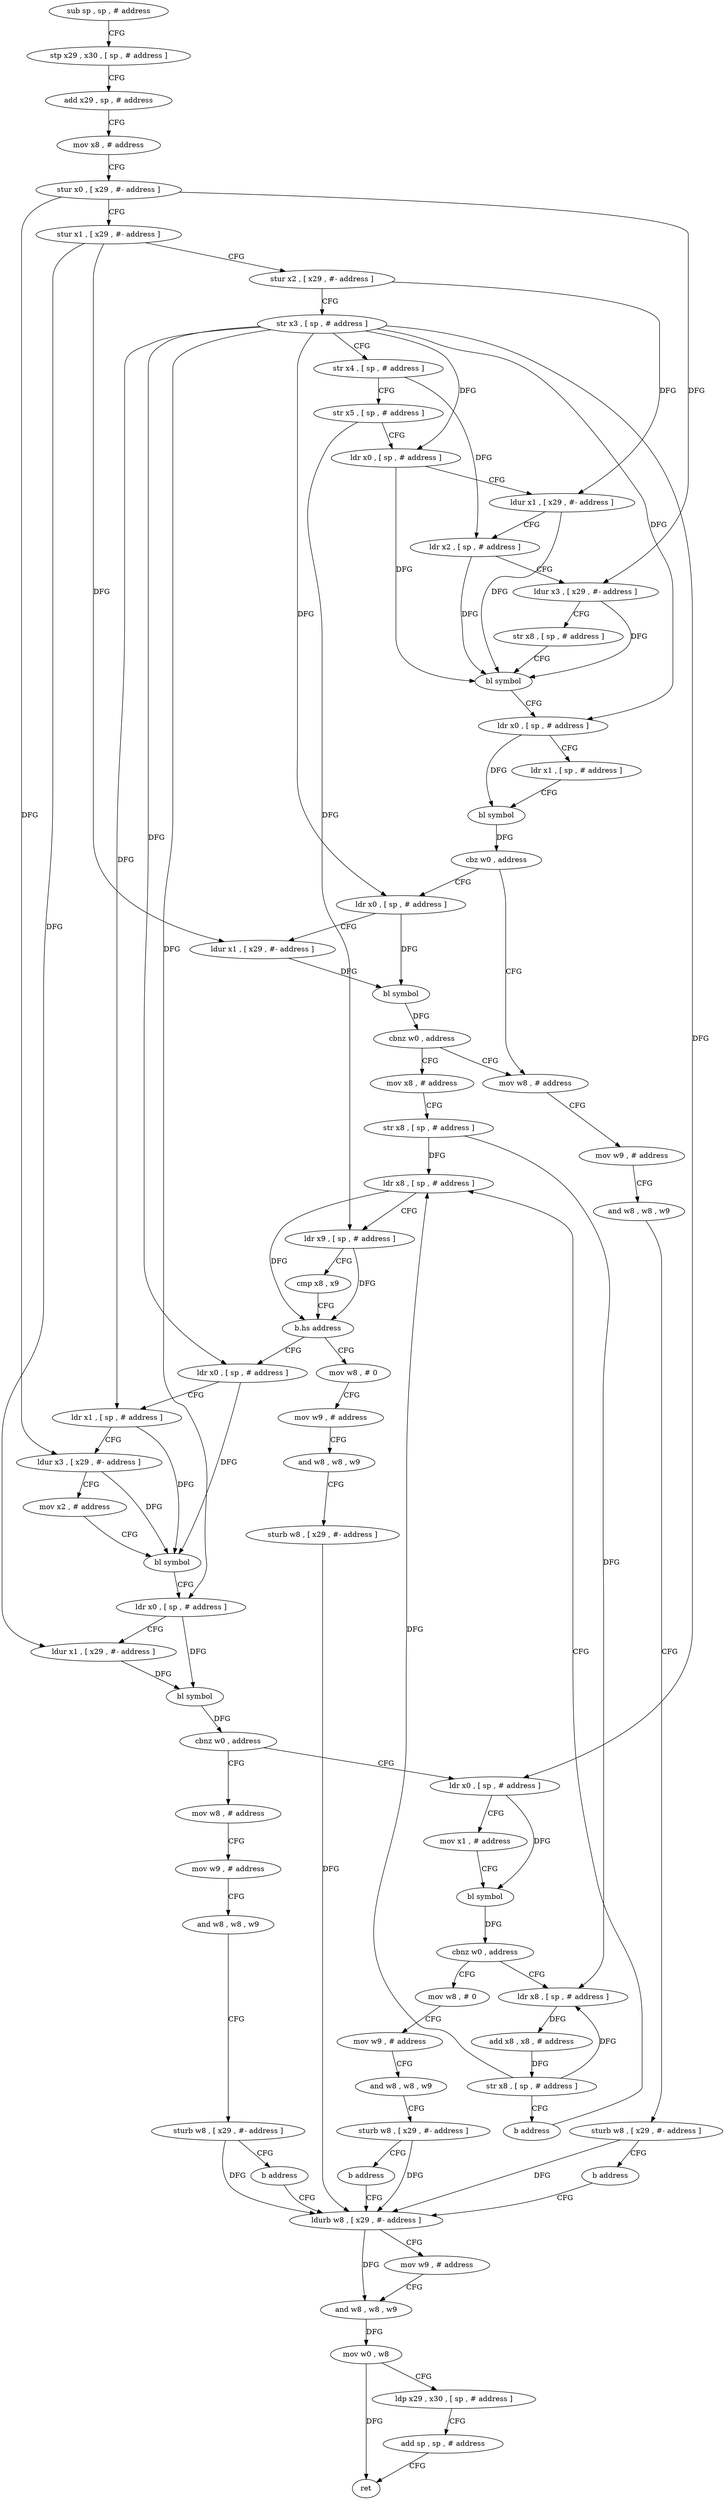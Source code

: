 digraph "func" {
"4226280" [label = "sub sp , sp , # address" ]
"4226284" [label = "stp x29 , x30 , [ sp , # address ]" ]
"4226288" [label = "add x29 , sp , # address" ]
"4226292" [label = "mov x8 , # address" ]
"4226296" [label = "stur x0 , [ x29 , #- address ]" ]
"4226300" [label = "stur x1 , [ x29 , #- address ]" ]
"4226304" [label = "stur x2 , [ x29 , #- address ]" ]
"4226308" [label = "str x3 , [ sp , # address ]" ]
"4226312" [label = "str x4 , [ sp , # address ]" ]
"4226316" [label = "str x5 , [ sp , # address ]" ]
"4226320" [label = "ldr x0 , [ sp , # address ]" ]
"4226324" [label = "ldur x1 , [ x29 , #- address ]" ]
"4226328" [label = "ldr x2 , [ sp , # address ]" ]
"4226332" [label = "ldur x3 , [ x29 , #- address ]" ]
"4226336" [label = "str x8 , [ sp , # address ]" ]
"4226340" [label = "bl symbol" ]
"4226344" [label = "ldr x0 , [ sp , # address ]" ]
"4226348" [label = "ldr x1 , [ sp , # address ]" ]
"4226352" [label = "bl symbol" ]
"4226356" [label = "cbz w0 , address" ]
"4226376" [label = "mov w8 , # address" ]
"4226360" [label = "ldr x0 , [ sp , # address ]" ]
"4226380" [label = "mov w9 , # address" ]
"4226384" [label = "and w8 , w8 , w9" ]
"4226388" [label = "sturb w8 , [ x29 , #- address ]" ]
"4226392" [label = "b address" ]
"4226544" [label = "ldurb w8 , [ x29 , #- address ]" ]
"4226364" [label = "ldur x1 , [ x29 , #- address ]" ]
"4226368" [label = "bl symbol" ]
"4226372" [label = "cbnz w0 , address" ]
"4226396" [label = "mov x8 , # address" ]
"4226548" [label = "mov w9 , # address" ]
"4226552" [label = "and w8 , w8 , w9" ]
"4226556" [label = "mov w0 , w8" ]
"4226560" [label = "ldp x29 , x30 , [ sp , # address ]" ]
"4226564" [label = "add sp , sp , # address" ]
"4226568" [label = "ret" ]
"4226400" [label = "str x8 , [ sp , # address ]" ]
"4226404" [label = "ldr x8 , [ sp , # address ]" ]
"4226528" [label = "mov w8 , # 0" ]
"4226532" [label = "mov w9 , # address" ]
"4226536" [label = "and w8 , w8 , w9" ]
"4226540" [label = "sturb w8 , [ x29 , #- address ]" ]
"4226420" [label = "ldr x0 , [ sp , # address ]" ]
"4226424" [label = "ldr x1 , [ sp , # address ]" ]
"4226428" [label = "ldur x3 , [ x29 , #- address ]" ]
"4226432" [label = "mov x2 , # address" ]
"4226436" [label = "bl symbol" ]
"4226440" [label = "ldr x0 , [ sp , # address ]" ]
"4226444" [label = "ldur x1 , [ x29 , #- address ]" ]
"4226448" [label = "bl symbol" ]
"4226452" [label = "cbnz w0 , address" ]
"4226476" [label = "ldr x0 , [ sp , # address ]" ]
"4226456" [label = "mov w8 , # address" ]
"4226480" [label = "mov x1 , # address" ]
"4226484" [label = "bl symbol" ]
"4226488" [label = "cbnz w0 , address" ]
"4226512" [label = "ldr x8 , [ sp , # address ]" ]
"4226492" [label = "mov w8 , # 0" ]
"4226460" [label = "mov w9 , # address" ]
"4226464" [label = "and w8 , w8 , w9" ]
"4226468" [label = "sturb w8 , [ x29 , #- address ]" ]
"4226472" [label = "b address" ]
"4226516" [label = "add x8 , x8 , # address" ]
"4226520" [label = "str x8 , [ sp , # address ]" ]
"4226524" [label = "b address" ]
"4226496" [label = "mov w9 , # address" ]
"4226500" [label = "and w8 , w8 , w9" ]
"4226504" [label = "sturb w8 , [ x29 , #- address ]" ]
"4226508" [label = "b address" ]
"4226408" [label = "ldr x9 , [ sp , # address ]" ]
"4226412" [label = "cmp x8 , x9" ]
"4226416" [label = "b.hs address" ]
"4226280" -> "4226284" [ label = "CFG" ]
"4226284" -> "4226288" [ label = "CFG" ]
"4226288" -> "4226292" [ label = "CFG" ]
"4226292" -> "4226296" [ label = "CFG" ]
"4226296" -> "4226300" [ label = "CFG" ]
"4226296" -> "4226332" [ label = "DFG" ]
"4226296" -> "4226428" [ label = "DFG" ]
"4226300" -> "4226304" [ label = "CFG" ]
"4226300" -> "4226364" [ label = "DFG" ]
"4226300" -> "4226444" [ label = "DFG" ]
"4226304" -> "4226308" [ label = "CFG" ]
"4226304" -> "4226324" [ label = "DFG" ]
"4226308" -> "4226312" [ label = "CFG" ]
"4226308" -> "4226320" [ label = "DFG" ]
"4226308" -> "4226344" [ label = "DFG" ]
"4226308" -> "4226360" [ label = "DFG" ]
"4226308" -> "4226420" [ label = "DFG" ]
"4226308" -> "4226424" [ label = "DFG" ]
"4226308" -> "4226440" [ label = "DFG" ]
"4226308" -> "4226476" [ label = "DFG" ]
"4226312" -> "4226316" [ label = "CFG" ]
"4226312" -> "4226328" [ label = "DFG" ]
"4226316" -> "4226320" [ label = "CFG" ]
"4226316" -> "4226408" [ label = "DFG" ]
"4226320" -> "4226324" [ label = "CFG" ]
"4226320" -> "4226340" [ label = "DFG" ]
"4226324" -> "4226328" [ label = "CFG" ]
"4226324" -> "4226340" [ label = "DFG" ]
"4226328" -> "4226332" [ label = "CFG" ]
"4226328" -> "4226340" [ label = "DFG" ]
"4226332" -> "4226336" [ label = "CFG" ]
"4226332" -> "4226340" [ label = "DFG" ]
"4226336" -> "4226340" [ label = "CFG" ]
"4226340" -> "4226344" [ label = "CFG" ]
"4226344" -> "4226348" [ label = "CFG" ]
"4226344" -> "4226352" [ label = "DFG" ]
"4226348" -> "4226352" [ label = "CFG" ]
"4226352" -> "4226356" [ label = "DFG" ]
"4226356" -> "4226376" [ label = "CFG" ]
"4226356" -> "4226360" [ label = "CFG" ]
"4226376" -> "4226380" [ label = "CFG" ]
"4226360" -> "4226364" [ label = "CFG" ]
"4226360" -> "4226368" [ label = "DFG" ]
"4226380" -> "4226384" [ label = "CFG" ]
"4226384" -> "4226388" [ label = "CFG" ]
"4226388" -> "4226392" [ label = "CFG" ]
"4226388" -> "4226544" [ label = "DFG" ]
"4226392" -> "4226544" [ label = "CFG" ]
"4226544" -> "4226548" [ label = "CFG" ]
"4226544" -> "4226552" [ label = "DFG" ]
"4226364" -> "4226368" [ label = "DFG" ]
"4226368" -> "4226372" [ label = "DFG" ]
"4226372" -> "4226396" [ label = "CFG" ]
"4226372" -> "4226376" [ label = "CFG" ]
"4226396" -> "4226400" [ label = "CFG" ]
"4226548" -> "4226552" [ label = "CFG" ]
"4226552" -> "4226556" [ label = "DFG" ]
"4226556" -> "4226560" [ label = "CFG" ]
"4226556" -> "4226568" [ label = "DFG" ]
"4226560" -> "4226564" [ label = "CFG" ]
"4226564" -> "4226568" [ label = "CFG" ]
"4226400" -> "4226404" [ label = "DFG" ]
"4226400" -> "4226512" [ label = "DFG" ]
"4226404" -> "4226408" [ label = "CFG" ]
"4226404" -> "4226416" [ label = "DFG" ]
"4226528" -> "4226532" [ label = "CFG" ]
"4226532" -> "4226536" [ label = "CFG" ]
"4226536" -> "4226540" [ label = "CFG" ]
"4226540" -> "4226544" [ label = "DFG" ]
"4226420" -> "4226424" [ label = "CFG" ]
"4226420" -> "4226436" [ label = "DFG" ]
"4226424" -> "4226428" [ label = "CFG" ]
"4226424" -> "4226436" [ label = "DFG" ]
"4226428" -> "4226432" [ label = "CFG" ]
"4226428" -> "4226436" [ label = "DFG" ]
"4226432" -> "4226436" [ label = "CFG" ]
"4226436" -> "4226440" [ label = "CFG" ]
"4226440" -> "4226444" [ label = "CFG" ]
"4226440" -> "4226448" [ label = "DFG" ]
"4226444" -> "4226448" [ label = "DFG" ]
"4226448" -> "4226452" [ label = "DFG" ]
"4226452" -> "4226476" [ label = "CFG" ]
"4226452" -> "4226456" [ label = "CFG" ]
"4226476" -> "4226480" [ label = "CFG" ]
"4226476" -> "4226484" [ label = "DFG" ]
"4226456" -> "4226460" [ label = "CFG" ]
"4226480" -> "4226484" [ label = "CFG" ]
"4226484" -> "4226488" [ label = "DFG" ]
"4226488" -> "4226512" [ label = "CFG" ]
"4226488" -> "4226492" [ label = "CFG" ]
"4226512" -> "4226516" [ label = "DFG" ]
"4226492" -> "4226496" [ label = "CFG" ]
"4226460" -> "4226464" [ label = "CFG" ]
"4226464" -> "4226468" [ label = "CFG" ]
"4226468" -> "4226472" [ label = "CFG" ]
"4226468" -> "4226544" [ label = "DFG" ]
"4226472" -> "4226544" [ label = "CFG" ]
"4226516" -> "4226520" [ label = "DFG" ]
"4226520" -> "4226524" [ label = "CFG" ]
"4226520" -> "4226404" [ label = "DFG" ]
"4226520" -> "4226512" [ label = "DFG" ]
"4226524" -> "4226404" [ label = "CFG" ]
"4226496" -> "4226500" [ label = "CFG" ]
"4226500" -> "4226504" [ label = "CFG" ]
"4226504" -> "4226508" [ label = "CFG" ]
"4226504" -> "4226544" [ label = "DFG" ]
"4226508" -> "4226544" [ label = "CFG" ]
"4226408" -> "4226412" [ label = "CFG" ]
"4226408" -> "4226416" [ label = "DFG" ]
"4226412" -> "4226416" [ label = "CFG" ]
"4226416" -> "4226528" [ label = "CFG" ]
"4226416" -> "4226420" [ label = "CFG" ]
}
